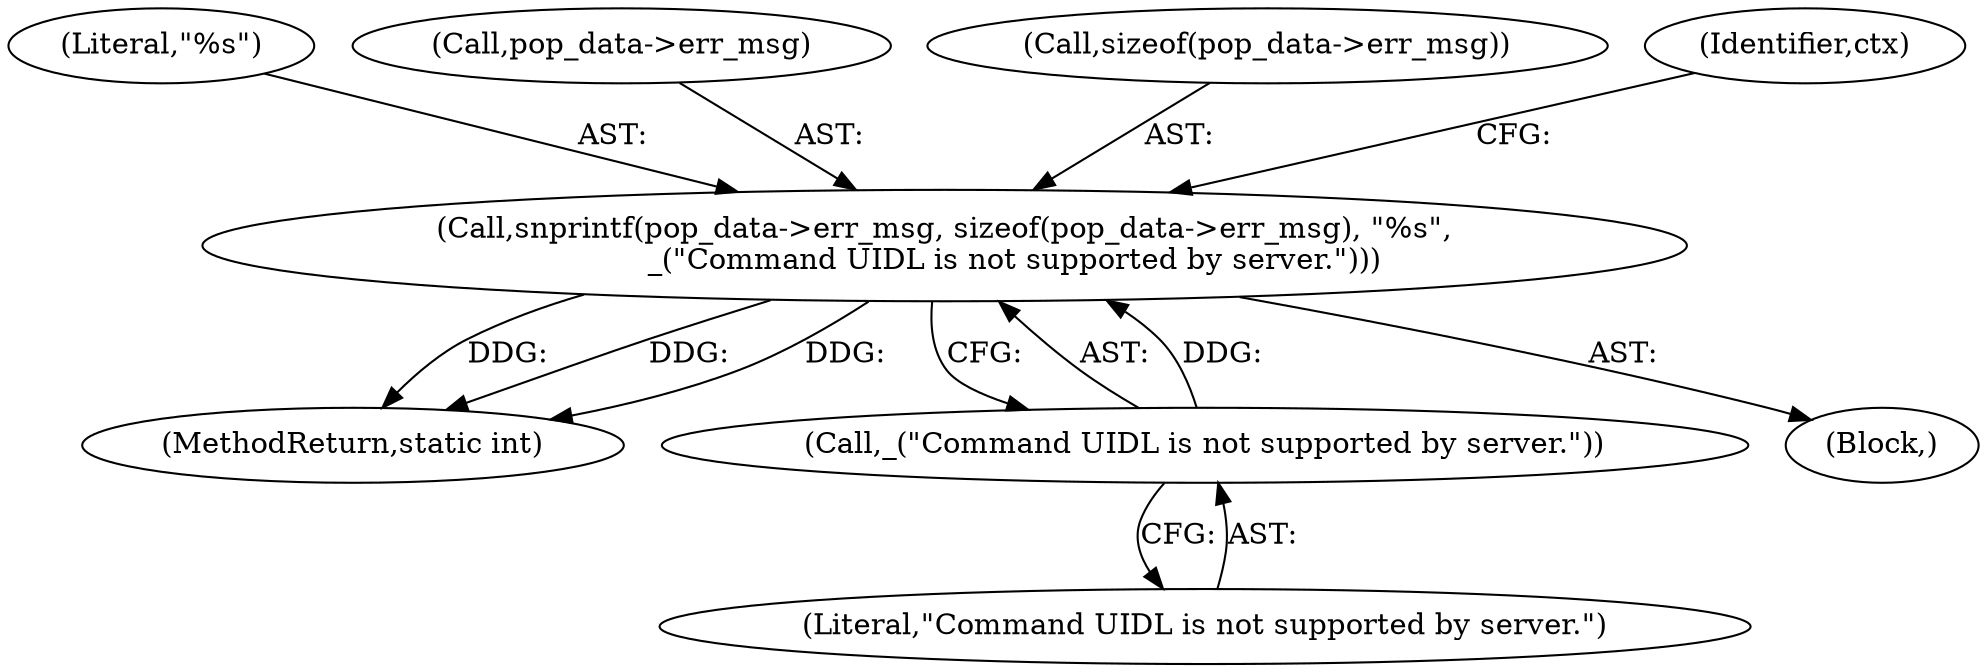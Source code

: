 digraph "0_neomutt_9bfab35522301794483f8f9ed60820bdec9be59e_1@API" {
"1000221" [label="(Call,snprintf(pop_data->err_msg, sizeof(pop_data->err_msg), \"%s\",\n               _(\"Command UIDL is not supported by server.\")))"];
"1000230" [label="(Call,_(\"Command UIDL is not supported by server.\"))"];
"1000229" [label="(Literal,\"%s\")"];
"1000222" [label="(Call,pop_data->err_msg)"];
"1000221" [label="(Call,snprintf(pop_data->err_msg, sizeof(pop_data->err_msg), \"%s\",\n               _(\"Command UIDL is not supported by server.\")))"];
"1000231" [label="(Literal,\"Command UIDL is not supported by server.\")"];
"1000612" [label="(MethodReturn,static int)"];
"1000225" [label="(Call,sizeof(pop_data->err_msg))"];
"1000235" [label="(Identifier,ctx)"];
"1000230" [label="(Call,_(\"Command UIDL is not supported by server.\"))"];
"1000212" [label="(Block,)"];
"1000221" -> "1000212"  [label="AST: "];
"1000221" -> "1000230"  [label="CFG: "];
"1000222" -> "1000221"  [label="AST: "];
"1000225" -> "1000221"  [label="AST: "];
"1000229" -> "1000221"  [label="AST: "];
"1000230" -> "1000221"  [label="AST: "];
"1000235" -> "1000221"  [label="CFG: "];
"1000221" -> "1000612"  [label="DDG: "];
"1000221" -> "1000612"  [label="DDG: "];
"1000221" -> "1000612"  [label="DDG: "];
"1000230" -> "1000221"  [label="DDG: "];
"1000230" -> "1000231"  [label="CFG: "];
"1000231" -> "1000230"  [label="AST: "];
}
